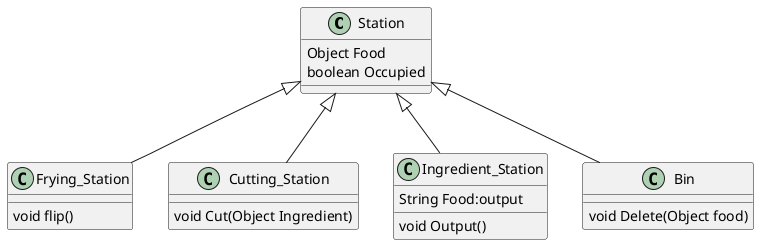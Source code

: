 @startuml
class Station{
    Object Food 
    boolean Occupied
}
class Frying_Station{
    void flip()
}
class Cutting_Station{
    void Cut(Object Ingredient)
}
class Ingredient_Station{
    String Food:output
    void Output()
}
Class Bin{
    void Delete(Object food)
}
Station <|-- Frying_Station
Station <|-- Cutting_Station
Station <|-- Ingredient_Station
Station <|-- Bin
@enduml